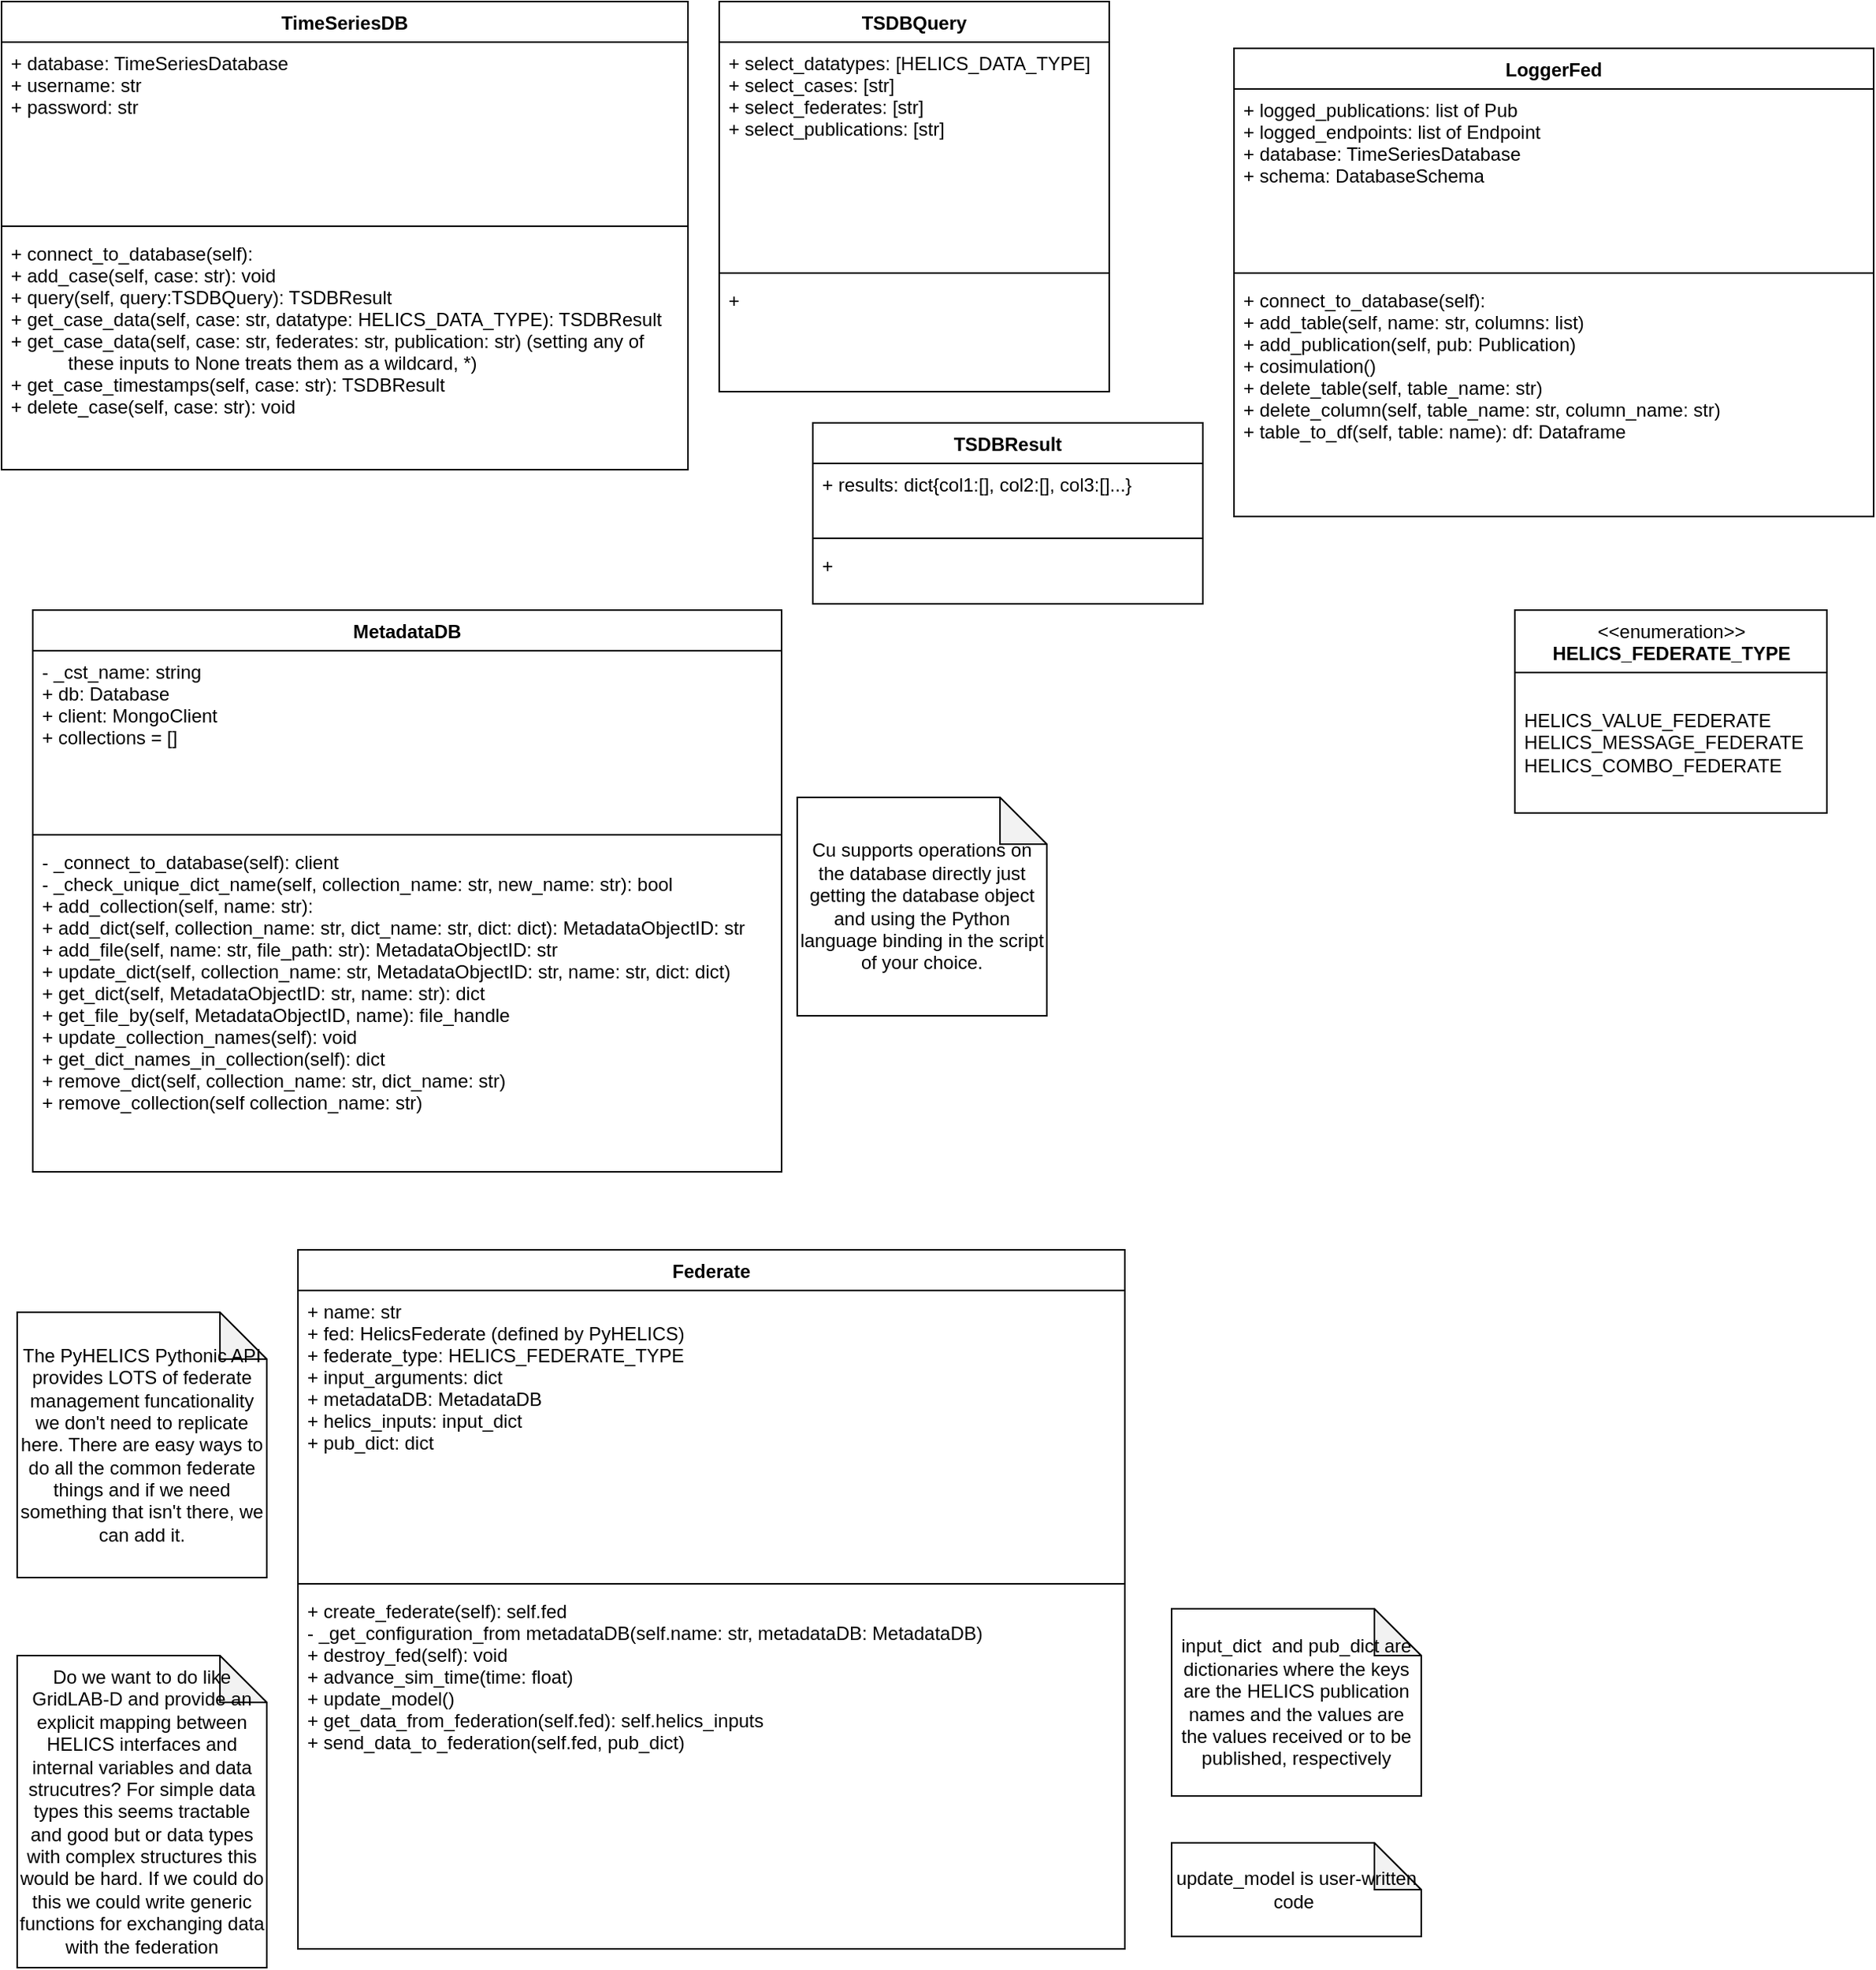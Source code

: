 <mxfile>
    <diagram id="t3LKLqEtbccrNYtRNrDR" name="Page-1">
        <mxGraphModel dx="10884" dy="1268" grid="1" gridSize="10" guides="1" tooltips="1" connect="1" arrows="1" fold="1" page="1" pageScale="1" pageWidth="10000" pageHeight="10000" math="0" shadow="0">
            <root>
                <mxCell id="0"/>
                <mxCell id="1" parent="0"/>
                <mxCell id="2" value="TimeSeriesDB" style="swimlane;fontStyle=1;align=center;verticalAlign=top;childLayout=stackLayout;horizontal=1;startSize=26;horizontalStack=0;resizeParent=1;resizeParentMax=0;resizeLast=0;collapsible=1;marginBottom=0;" parent="1" vertex="1">
                    <mxGeometry x="-9910" y="20" width="440" height="300" as="geometry"/>
                </mxCell>
                <mxCell id="3" value="+ database: TimeSeriesDatabase&#10;+ username: str&#10;+ password: str" style="text;strokeColor=none;fillColor=none;align=left;verticalAlign=top;spacingLeft=4;spacingRight=4;overflow=hidden;rotatable=0;points=[[0,0.5],[1,0.5]];portConstraint=eastwest;" parent="2" vertex="1">
                    <mxGeometry y="26" width="440" height="114" as="geometry"/>
                </mxCell>
                <mxCell id="4" value="" style="line;strokeWidth=1;fillColor=none;align=left;verticalAlign=middle;spacingTop=-1;spacingLeft=3;spacingRight=3;rotatable=0;labelPosition=right;points=[];portConstraint=eastwest;strokeColor=inherit;" parent="2" vertex="1">
                    <mxGeometry y="140" width="440" height="8" as="geometry"/>
                </mxCell>
                <mxCell id="5" value="+ connect_to_database(self): &#10;+ add_case(self, case: str): void&#10;+ query(self, query:TSDBQuery): TSDBResult&#10;+ get_case_data(self, case: str, datatype: HELICS_DATA_TYPE): TSDBResult&#10;+ get_case_data(self, case: str, federates: str, publication: str) (setting any of &#10;           these inputs to None treats them as a wildcard, *)&#10;+ get_case_timestamps(self, case: str): TSDBResult&#10;+ delete_case(self, case: str): void&#10;&#10;" style="text;strokeColor=none;fillColor=none;align=left;verticalAlign=top;spacingLeft=4;spacingRight=4;overflow=hidden;rotatable=0;points=[[0,0.5],[1,0.5]];portConstraint=eastwest;" parent="2" vertex="1">
                    <mxGeometry y="148" width="440" height="152" as="geometry"/>
                </mxCell>
                <mxCell id="6" value="TSDBQuery" style="swimlane;fontStyle=1;align=center;verticalAlign=top;childLayout=stackLayout;horizontal=1;startSize=26;horizontalStack=0;resizeParent=1;resizeParentMax=0;resizeLast=0;collapsible=1;marginBottom=0;" parent="1" vertex="1">
                    <mxGeometry x="-9450" y="20" width="250" height="250" as="geometry">
                        <mxRectangle x="110" y="60" width="120" height="30" as="alternateBounds"/>
                    </mxGeometry>
                </mxCell>
                <mxCell id="7" value="+ select_datatypes: [HELICS_DATA_TYPE] &#10;+ select_cases: [str]&#10;+ select_federates: [str]&#10;+ select_publications: [str]" style="text;strokeColor=none;fillColor=none;align=left;verticalAlign=top;spacingLeft=4;spacingRight=4;overflow=hidden;rotatable=0;points=[[0,0.5],[1,0.5]];portConstraint=eastwest;" parent="6" vertex="1">
                    <mxGeometry y="26" width="250" height="144" as="geometry"/>
                </mxCell>
                <mxCell id="8" value="" style="line;strokeWidth=1;fillColor=none;align=left;verticalAlign=middle;spacingTop=-1;spacingLeft=3;spacingRight=3;rotatable=0;labelPosition=right;points=[];portConstraint=eastwest;strokeColor=inherit;" parent="6" vertex="1">
                    <mxGeometry y="170" width="250" height="8" as="geometry"/>
                </mxCell>
                <mxCell id="9" value="+" style="text;strokeColor=none;fillColor=none;align=left;verticalAlign=top;spacingLeft=4;spacingRight=4;overflow=hidden;rotatable=0;points=[[0,0.5],[1,0.5]];portConstraint=eastwest;fontStyle=0" parent="6" vertex="1">
                    <mxGeometry y="178" width="250" height="72" as="geometry"/>
                </mxCell>
                <mxCell id="10" value="MetadataDB" style="swimlane;fontStyle=1;align=center;verticalAlign=top;childLayout=stackLayout;horizontal=1;startSize=26;horizontalStack=0;resizeParent=1;resizeParentMax=0;resizeLast=0;collapsible=1;marginBottom=0;" parent="1" vertex="1">
                    <mxGeometry x="-9890" y="410" width="480" height="360" as="geometry"/>
                </mxCell>
                <mxCell id="11" value="- _cst_name: string&#10;+ db: Database&#10;+ client: MongoClient&#10;+ collections = []&#10;" style="text;strokeColor=none;fillColor=none;align=left;verticalAlign=top;spacingLeft=4;spacingRight=4;overflow=hidden;rotatable=0;points=[[0,0.5],[1,0.5]];portConstraint=eastwest;" parent="10" vertex="1">
                    <mxGeometry y="26" width="480" height="114" as="geometry"/>
                </mxCell>
                <mxCell id="12" value="" style="line;strokeWidth=1;fillColor=none;align=left;verticalAlign=middle;spacingTop=-1;spacingLeft=3;spacingRight=3;rotatable=0;labelPosition=right;points=[];portConstraint=eastwest;strokeColor=inherit;" parent="10" vertex="1">
                    <mxGeometry y="140" width="480" height="8" as="geometry"/>
                </mxCell>
                <mxCell id="13" value="- _connect_to_database(self): client&#10;- _check_unique_dict_name(self, collection_name: str, new_name: str): bool&#10;+ add_collection(self, name: str):&#10;+ add_dict(self, collection_name: str, dict_name: str, dict: dict): MetadataObjectID: str&#10;+ add_file(self, name: str, file_path: str): MetadataObjectID: str&#10;+ update_dict(self, collection_name: str, MetadataObjectID: str, name: str, dict: dict)&#10;+ get_dict(self, MetadataObjectID: str, name: str): dict&#10;+ get_file_by(self, MetadataObjectID, name): file_handle&#10;+ update_collection_names(self): void&#10;+ get_dict_names_in_collection(self): dict&#10;+ remove_dict(self, collection_name: str, dict_name: str)&#10;+ remove_collection(self collection_name: str)&#10;&#10; &#10;" style="text;strokeColor=none;fillColor=none;align=left;verticalAlign=top;spacingLeft=4;spacingRight=4;overflow=hidden;rotatable=0;points=[[0,0.5],[1,0.5]];portConstraint=eastwest;" parent="10" vertex="1">
                    <mxGeometry y="148" width="480" height="212" as="geometry"/>
                </mxCell>
                <mxCell id="14" value="Cu supports operations on the database directly just getting the database object and using the Python language binding in the script of your choice." style="shape=note;whiteSpace=wrap;html=1;backgroundOutline=1;darkOpacity=0.05;" parent="1" vertex="1">
                    <mxGeometry x="-9400" y="530" width="160" height="140" as="geometry"/>
                </mxCell>
                <mxCell id="15" value="LoggerFed" style="swimlane;fontStyle=1;align=center;verticalAlign=top;childLayout=stackLayout;horizontal=1;startSize=26;horizontalStack=0;resizeParent=1;resizeParentMax=0;resizeLast=0;collapsible=1;marginBottom=0;" parent="1" vertex="1">
                    <mxGeometry x="-9120" y="50" width="410" height="300" as="geometry"/>
                </mxCell>
                <mxCell id="16" value="+ logged_publications: list of Pub&#10;+ logged_endpoints: list of Endpoint&#10;+ database: TimeSeriesDatabase&#10;+ schema: DatabaseSchema" style="text;strokeColor=none;fillColor=none;align=left;verticalAlign=top;spacingLeft=4;spacingRight=4;overflow=hidden;rotatable=0;points=[[0,0.5],[1,0.5]];portConstraint=eastwest;" parent="15" vertex="1">
                    <mxGeometry y="26" width="410" height="114" as="geometry"/>
                </mxCell>
                <mxCell id="17" value="" style="line;strokeWidth=1;fillColor=none;align=left;verticalAlign=middle;spacingTop=-1;spacingLeft=3;spacingRight=3;rotatable=0;labelPosition=right;points=[];portConstraint=eastwest;strokeColor=inherit;" parent="15" vertex="1">
                    <mxGeometry y="140" width="410" height="8" as="geometry"/>
                </mxCell>
                <mxCell id="18" value="+ connect_to_database(self): &#10;+ add_table(self, name: str, columns: list)&#10;+ add_publication(self, pub: Publication)&#10;+ cosimulation()&#10;+ delete_table(self, table_name: str)&#10;+ delete_column(self, table_name: str, column_name: str)&#10;+ table_to_df(self, table: name): df: Dataframe" style="text;strokeColor=none;fillColor=none;align=left;verticalAlign=top;spacingLeft=4;spacingRight=4;overflow=hidden;rotatable=0;points=[[0,0.5],[1,0.5]];portConstraint=eastwest;" parent="15" vertex="1">
                    <mxGeometry y="148" width="410" height="152" as="geometry"/>
                </mxCell>
                <mxCell id="44" value="TSDBResult" style="swimlane;fontStyle=1;align=center;verticalAlign=top;childLayout=stackLayout;horizontal=1;startSize=26;horizontalStack=0;resizeParent=1;resizeParentMax=0;resizeLast=0;collapsible=1;marginBottom=0;" parent="1" vertex="1">
                    <mxGeometry x="-9390" y="290" width="250" height="116" as="geometry">
                        <mxRectangle x="110" y="60" width="120" height="30" as="alternateBounds"/>
                    </mxGeometry>
                </mxCell>
                <mxCell id="45" value="+ results: dict{col1:[], col2:[], col3:[]...}" style="text;strokeColor=none;fillColor=none;align=left;verticalAlign=top;spacingLeft=4;spacingRight=4;overflow=hidden;rotatable=0;points=[[0,0.5],[1,0.5]];portConstraint=eastwest;" parent="44" vertex="1">
                    <mxGeometry y="26" width="250" height="44" as="geometry"/>
                </mxCell>
                <mxCell id="46" value="" style="line;strokeWidth=1;fillColor=none;align=left;verticalAlign=middle;spacingTop=-1;spacingLeft=3;spacingRight=3;rotatable=0;labelPosition=right;points=[];portConstraint=eastwest;strokeColor=inherit;" parent="44" vertex="1">
                    <mxGeometry y="70" width="250" height="8" as="geometry"/>
                </mxCell>
                <mxCell id="47" value="+" style="text;strokeColor=none;fillColor=none;align=left;verticalAlign=top;spacingLeft=4;spacingRight=4;overflow=hidden;rotatable=0;points=[[0,0.5],[1,0.5]];portConstraint=eastwest;fontStyle=0" parent="44" vertex="1">
                    <mxGeometry y="78" width="250" height="38" as="geometry"/>
                </mxCell>
                <mxCell id="48" value="Federate" style="swimlane;fontStyle=1;align=center;verticalAlign=top;childLayout=stackLayout;horizontal=1;startSize=26;horizontalStack=0;resizeParent=1;resizeParentMax=0;resizeLast=0;collapsible=1;marginBottom=0;" parent="1" vertex="1">
                    <mxGeometry x="-9720" y="820" width="530" height="448" as="geometry">
                        <mxRectangle x="110" y="60" width="120" height="30" as="alternateBounds"/>
                    </mxGeometry>
                </mxCell>
                <mxCell id="49" value="+ name: str&#10;+ fed: HelicsFederate (defined by PyHELICS)&#10;+ federate_type: HELICS_FEDERATE_TYPE&#10;+ input_arguments: dict&#10;+ metadataDB: MetadataDB&#10;+ helics_inputs: input_dict&#10;+ pub_dict: dict" style="text;strokeColor=none;fillColor=none;align=left;verticalAlign=top;spacingLeft=4;spacingRight=4;overflow=hidden;rotatable=0;points=[[0,0.5],[1,0.5]];portConstraint=eastwest;" parent="48" vertex="1">
                    <mxGeometry y="26" width="530" height="184" as="geometry"/>
                </mxCell>
                <mxCell id="50" value="" style="line;strokeWidth=1;fillColor=none;align=left;verticalAlign=middle;spacingTop=-1;spacingLeft=3;spacingRight=3;rotatable=0;labelPosition=right;points=[];portConstraint=eastwest;strokeColor=inherit;" parent="48" vertex="1">
                    <mxGeometry y="210" width="530" height="8" as="geometry"/>
                </mxCell>
                <mxCell id="51" value="+ create_federate(self): self.fed&#10;- _get_configuration_from metadataDB(self.name: str, metadataDB: MetadataDB)&#10;+ destroy_fed(self): void&#10;+ advance_sim_time(time: float)&#10;+ update_model()&#10;+ get_data_from_federation(self.fed): self.helics_inputs&#10;+ send_data_to_federation(self.fed, pub_dict)&#10;&#10;" style="text;strokeColor=none;fillColor=none;align=left;verticalAlign=top;spacingLeft=4;spacingRight=4;overflow=hidden;rotatable=0;points=[[0,0.5],[1,0.5]];portConstraint=eastwest;fontStyle=0" parent="48" vertex="1">
                    <mxGeometry y="218" width="530" height="230" as="geometry"/>
                </mxCell>
                <mxCell id="56" value="&amp;lt;&amp;lt;enumeration&amp;gt;&amp;gt;&lt;br&gt;&lt;span style=&quot;font-weight: 700;&quot;&gt;HELICS_FEDERATE_TYPE&lt;/span&gt;" style="swimlane;fontStyle=0;align=center;verticalAlign=top;childLayout=stackLayout;horizontal=1;startSize=40;horizontalStack=0;resizeParent=1;resizeParentMax=0;resizeLast=0;collapsible=0;marginBottom=0;html=1;" parent="1" vertex="1">
                    <mxGeometry x="-8940" y="410" width="200" height="130" as="geometry"/>
                </mxCell>
                <mxCell id="57" value="HELICS_VALUE_FEDERATE&lt;br&gt;HELICS_MESSAGE_FEDERATE&lt;br&gt;HELICS_COMBO_FEDERATE" style="text;html=1;strokeColor=none;fillColor=none;align=left;verticalAlign=middle;spacingLeft=4;spacingRight=4;overflow=hidden;rotatable=0;points=[[0,0.5],[1,0.5]];portConstraint=eastwest;" parent="56" vertex="1">
                    <mxGeometry y="40" width="200" height="90" as="geometry"/>
                </mxCell>
                <mxCell id="80" value="The PyHELICS Pythonic API provides LOTS of federate management funcationality we don't need to replicate here. There are easy ways to do all the common federate things and if we need something that isn't there, we can add it." style="shape=note;whiteSpace=wrap;html=1;backgroundOutline=1;darkOpacity=0.05;" parent="1" vertex="1">
                    <mxGeometry x="-9900" y="860" width="160" height="170" as="geometry"/>
                </mxCell>
                <mxCell id="85" value="Do we want to do like GridLAB-D and provide an explicit mapping between HELICS interfaces and internal variables and data strucutres? For simple data types this seems tractable and good but or data types with complex structures this would be hard. If we could do this we could write generic functions for exchanging data with the federation" style="shape=note;whiteSpace=wrap;html=1;backgroundOutline=1;darkOpacity=0.05;" parent="1" vertex="1">
                    <mxGeometry x="-9900" y="1080" width="160" height="200" as="geometry"/>
                </mxCell>
                <mxCell id="90" value="input_dict&amp;nbsp; and pub_dict are dictionaries where the keys are the HELICS publication names and the values are the values received or to be published, respectively" style="shape=note;whiteSpace=wrap;html=1;backgroundOutline=1;darkOpacity=0.05;" parent="1" vertex="1">
                    <mxGeometry x="-9160" y="1050" width="160" height="120" as="geometry"/>
                </mxCell>
                <mxCell id="91" value="update_model is user-written code&amp;nbsp;" style="shape=note;whiteSpace=wrap;html=1;backgroundOutline=1;darkOpacity=0.05;" parent="1" vertex="1">
                    <mxGeometry x="-9160" y="1200" width="160" height="60" as="geometry"/>
                </mxCell>
            </root>
        </mxGraphModel>
    </diagram>
</mxfile>